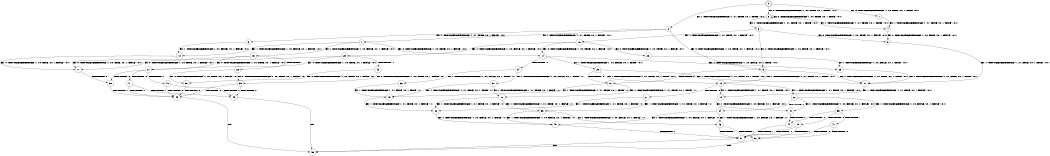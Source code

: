 digraph BCG {
size = "7, 10.5";
center = TRUE;
node [shape = circle];
0 [peripheries = 2];
0 -> 1 [label = "EX !0 !ATOMIC_EXCH_BRANCH (1, +0, TRUE, +0, 1, TRUE) !:0:1:"];
0 -> 2 [label = "EX !1 !ATOMIC_EXCH_BRANCH (1, +1, TRUE, +0, 1, TRUE) !:0:1:"];
0 -> 3 [label = "EX !0 !ATOMIC_EXCH_BRANCH (1, +0, TRUE, +0, 1, TRUE) !:0:1:"];
1 -> 4 [label = "EX !1 !ATOMIC_EXCH_BRANCH (1, +1, TRUE, +0, 1, TRUE) !:0:1:"];
2 -> 5 [label = "EX !1 !ATOMIC_EXCH_BRANCH (1, +1, TRUE, +0, 1, FALSE) !:0:1:"];
2 -> 6 [label = "EX !0 !ATOMIC_EXCH_BRANCH (1, +0, TRUE, +0, 1, FALSE) !:0:1:"];
2 -> 7 [label = "EX !1 !ATOMIC_EXCH_BRANCH (1, +1, TRUE, +0, 1, FALSE) !:0:1:"];
3 -> 4 [label = "EX !1 !ATOMIC_EXCH_BRANCH (1, +1, TRUE, +0, 1, TRUE) !:0:1:"];
3 -> 8 [label = "EX !1 !ATOMIC_EXCH_BRANCH (1, +1, TRUE, +0, 1, TRUE) !:0:1:"];
3 -> 3 [label = "EX !0 !ATOMIC_EXCH_BRANCH (1, +0, TRUE, +0, 1, TRUE) !:0:1:"];
4 -> 9 [label = "EX !0 !ATOMIC_EXCH_BRANCH (1, +0, TRUE, +0, 1, FALSE) !:0:1:"];
5 -> 10 [label = "EX !1 !ATOMIC_EXCH_BRANCH (1, +0, FALSE, +0, 1, FALSE) !:0:1:"];
6 -> 11 [label = "EX !1 !ATOMIC_EXCH_BRANCH (1, +1, TRUE, +0, 1, TRUE) !:0:1:"];
6 -> 12 [label = "TERMINATE !0"];
6 -> 13 [label = "EX !1 !ATOMIC_EXCH_BRANCH (1, +1, TRUE, +0, 1, TRUE) !:0:1:"];
7 -> 10 [label = "EX !1 !ATOMIC_EXCH_BRANCH (1, +0, FALSE, +0, 1, FALSE) !:0:1:"];
7 -> 14 [label = "EX !0 !ATOMIC_EXCH_BRANCH (1, +0, TRUE, +0, 1, FALSE) !:0:1:"];
7 -> 15 [label = "EX !1 !ATOMIC_EXCH_BRANCH (1, +0, FALSE, +0, 1, FALSE) !:0:1:"];
8 -> 9 [label = "EX !0 !ATOMIC_EXCH_BRANCH (1, +0, TRUE, +0, 1, FALSE) !:0:1:"];
8 -> 16 [label = "EX !1 !ATOMIC_EXCH_BRANCH (1, +1, TRUE, +0, 1, FALSE) !:0:1:"];
8 -> 6 [label = "EX !0 !ATOMIC_EXCH_BRANCH (1, +0, TRUE, +0, 1, FALSE) !:0:1:"];
9 -> 11 [label = "EX !1 !ATOMIC_EXCH_BRANCH (1, +1, TRUE, +0, 1, TRUE) !:0:1:"];
10 -> 17 [label = "EX !0 !ATOMIC_EXCH_BRANCH (1, +0, TRUE, +0, 1, FALSE) !:0:1:"];
11 -> 18 [label = "EX !1 !ATOMIC_EXCH_BRANCH (1, +1, TRUE, +0, 1, FALSE) !:0:1:"];
12 -> 19 [label = "EX !1 !ATOMIC_EXCH_BRANCH (1, +1, TRUE, +0, 1, TRUE) !:1:"];
12 -> 20 [label = "EX !1 !ATOMIC_EXCH_BRANCH (1, +1, TRUE, +0, 1, TRUE) !:1:"];
13 -> 18 [label = "EX !1 !ATOMIC_EXCH_BRANCH (1, +1, TRUE, +0, 1, FALSE) !:0:1:"];
13 -> 21 [label = "TERMINATE !0"];
13 -> 22 [label = "EX !1 !ATOMIC_EXCH_BRANCH (1, +1, TRUE, +0, 1, FALSE) !:0:1:"];
14 -> 23 [label = "EX !1 !ATOMIC_EXCH_BRANCH (1, +0, FALSE, +0, 1, TRUE) !:0:1:"];
14 -> 24 [label = "TERMINATE !0"];
14 -> 25 [label = "EX !1 !ATOMIC_EXCH_BRANCH (1, +0, FALSE, +0, 1, TRUE) !:0:1:"];
15 -> 17 [label = "EX !0 !ATOMIC_EXCH_BRANCH (1, +0, TRUE, +0, 1, FALSE) !:0:1:"];
15 -> 26 [label = "TERMINATE !1"];
15 -> 27 [label = "EX !0 !ATOMIC_EXCH_BRANCH (1, +0, TRUE, +0, 1, FALSE) !:0:1:"];
16 -> 28 [label = "EX !0 !ATOMIC_EXCH_BRANCH (1, +0, TRUE, +0, 1, FALSE) !:0:1:"];
16 -> 29 [label = "EX !1 !ATOMIC_EXCH_BRANCH (1, +0, FALSE, +0, 1, FALSE) !:0:1:"];
16 -> 14 [label = "EX !0 !ATOMIC_EXCH_BRANCH (1, +0, TRUE, +0, 1, FALSE) !:0:1:"];
17 -> 30 [label = "TERMINATE !0"];
18 -> 31 [label = "EX !1 !ATOMIC_EXCH_BRANCH (1, +0, FALSE, +0, 1, FALSE) !:0:1:"];
19 -> 32 [label = "EX !1 !ATOMIC_EXCH_BRANCH (1, +1, TRUE, +0, 1, FALSE) !:1:"];
20 -> 32 [label = "EX !1 !ATOMIC_EXCH_BRANCH (1, +1, TRUE, +0, 1, FALSE) !:1:"];
20 -> 33 [label = "EX !1 !ATOMIC_EXCH_BRANCH (1, +1, TRUE, +0, 1, FALSE) !:1:"];
21 -> 32 [label = "EX !1 !ATOMIC_EXCH_BRANCH (1, +1, TRUE, +0, 1, FALSE) !:1:"];
21 -> 33 [label = "EX !1 !ATOMIC_EXCH_BRANCH (1, +1, TRUE, +0, 1, FALSE) !:1:"];
22 -> 31 [label = "EX !1 !ATOMIC_EXCH_BRANCH (1, +0, FALSE, +0, 1, FALSE) !:0:1:"];
22 -> 34 [label = "TERMINATE !0"];
22 -> 35 [label = "EX !1 !ATOMIC_EXCH_BRANCH (1, +0, FALSE, +0, 1, FALSE) !:0:1:"];
23 -> 11 [label = "EX !1 !ATOMIC_EXCH_BRANCH (1, +1, TRUE, +0, 1, TRUE) !:0:1:"];
24 -> 36 [label = "EX !1 !ATOMIC_EXCH_BRANCH (1, +0, FALSE, +0, 1, TRUE) !:1:"];
24 -> 37 [label = "EX !1 !ATOMIC_EXCH_BRANCH (1, +0, FALSE, +0, 1, TRUE) !:1:"];
25 -> 11 [label = "EX !1 !ATOMIC_EXCH_BRANCH (1, +1, TRUE, +0, 1, TRUE) !:0:1:"];
25 -> 12 [label = "TERMINATE !0"];
25 -> 13 [label = "EX !1 !ATOMIC_EXCH_BRANCH (1, +1, TRUE, +0, 1, TRUE) !:0:1:"];
26 -> 38 [label = "EX !0 !ATOMIC_EXCH_BRANCH (1, +0, TRUE, +0, 1, FALSE) !:0:"];
26 -> 39 [label = "EX !0 !ATOMIC_EXCH_BRANCH (1, +0, TRUE, +0, 1, FALSE) !:0:"];
27 -> 30 [label = "TERMINATE !0"];
27 -> 40 [label = "TERMINATE !1"];
27 -> 41 [label = "TERMINATE !0"];
28 -> 23 [label = "EX !1 !ATOMIC_EXCH_BRANCH (1, +0, FALSE, +0, 1, TRUE) !:0:1:"];
29 -> 17 [label = "EX !0 !ATOMIC_EXCH_BRANCH (1, +0, TRUE, +0, 1, FALSE) !:0:1:"];
29 -> 42 [label = "TERMINATE !1"];
29 -> 27 [label = "EX !0 !ATOMIC_EXCH_BRANCH (1, +0, TRUE, +0, 1, FALSE) !:0:1:"];
30 -> 43 [label = "TERMINATE !1"];
31 -> 44 [label = "TERMINATE !0"];
32 -> 45 [label = "EX !1 !ATOMIC_EXCH_BRANCH (1, +0, FALSE, +0, 1, FALSE) !:1:"];
33 -> 45 [label = "EX !1 !ATOMIC_EXCH_BRANCH (1, +0, FALSE, +0, 1, FALSE) !:1:"];
33 -> 46 [label = "EX !1 !ATOMIC_EXCH_BRANCH (1, +0, FALSE, +0, 1, FALSE) !:1:"];
34 -> 45 [label = "EX !1 !ATOMIC_EXCH_BRANCH (1, +0, FALSE, +0, 1, FALSE) !:1:"];
34 -> 46 [label = "EX !1 !ATOMIC_EXCH_BRANCH (1, +0, FALSE, +0, 1, FALSE) !:1:"];
35 -> 44 [label = "TERMINATE !0"];
35 -> 47 [label = "TERMINATE !1"];
35 -> 48 [label = "TERMINATE !0"];
36 -> 19 [label = "EX !1 !ATOMIC_EXCH_BRANCH (1, +1, TRUE, +0, 1, TRUE) !:1:"];
37 -> 19 [label = "EX !1 !ATOMIC_EXCH_BRANCH (1, +1, TRUE, +0, 1, TRUE) !:1:"];
37 -> 20 [label = "EX !1 !ATOMIC_EXCH_BRANCH (1, +1, TRUE, +0, 1, TRUE) !:1:"];
38 -> 43 [label = "TERMINATE !0"];
39 -> 43 [label = "TERMINATE !0"];
39 -> 49 [label = "TERMINATE !0"];
40 -> 43 [label = "TERMINATE !0"];
40 -> 49 [label = "TERMINATE !0"];
41 -> 43 [label = "TERMINATE !1"];
41 -> 49 [label = "TERMINATE !1"];
42 -> 38 [label = "EX !0 !ATOMIC_EXCH_BRANCH (1, +0, TRUE, +0, 1, FALSE) !:0:"];
42 -> 39 [label = "EX !0 !ATOMIC_EXCH_BRANCH (1, +0, TRUE, +0, 1, FALSE) !:0:"];
43 -> 50 [label = "exit"];
44 -> 51 [label = "TERMINATE !1"];
45 -> 51 [label = "TERMINATE !1"];
46 -> 51 [label = "TERMINATE !1"];
46 -> 52 [label = "TERMINATE !1"];
47 -> 51 [label = "TERMINATE !0"];
47 -> 52 [label = "TERMINATE !0"];
48 -> 51 [label = "TERMINATE !1"];
48 -> 52 [label = "TERMINATE !1"];
49 -> 50 [label = "exit"];
51 -> 50 [label = "exit"];
52 -> 50 [label = "exit"];
}

